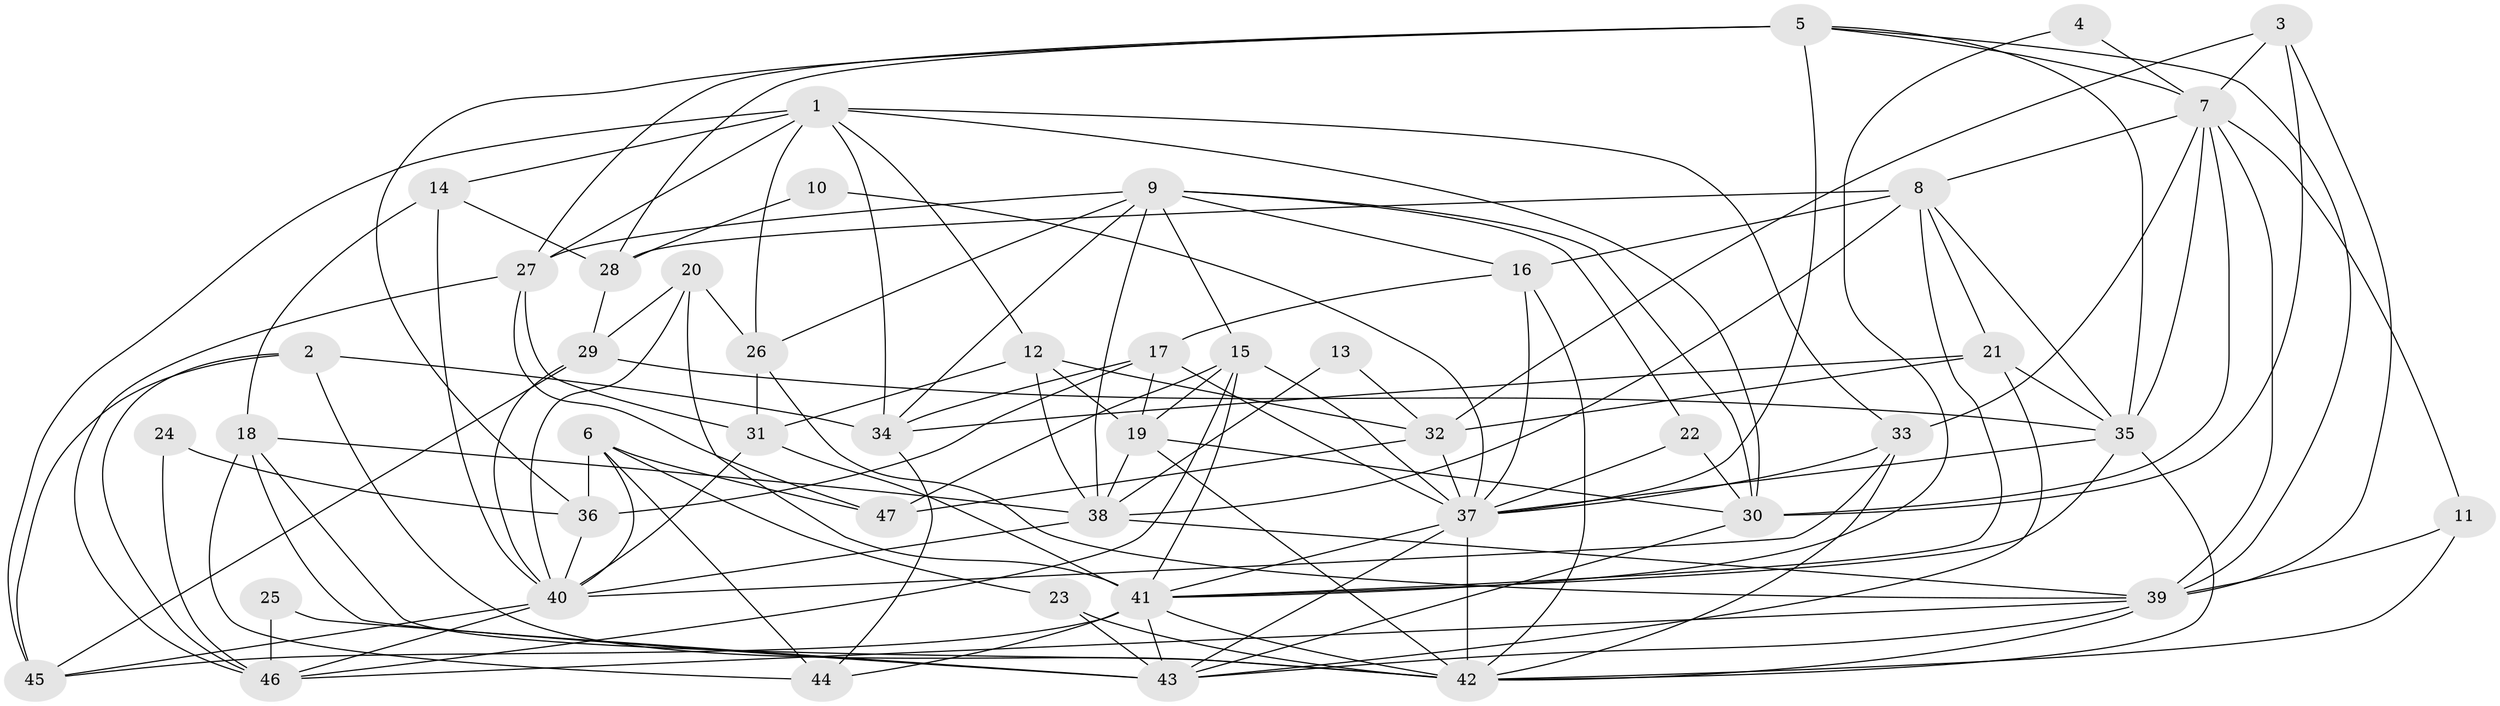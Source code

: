 // original degree distribution, {6: 0.0425531914893617, 5: 0.23404255319148937, 2: 0.11702127659574468, 3: 0.23404255319148937, 4: 0.32978723404255317, 7: 0.031914893617021274, 9: 0.010638297872340425}
// Generated by graph-tools (version 1.1) at 2025/26/03/09/25 03:26:10]
// undirected, 47 vertices, 134 edges
graph export_dot {
graph [start="1"]
  node [color=gray90,style=filled];
  1;
  2;
  3;
  4;
  5;
  6;
  7;
  8;
  9;
  10;
  11;
  12;
  13;
  14;
  15;
  16;
  17;
  18;
  19;
  20;
  21;
  22;
  23;
  24;
  25;
  26;
  27;
  28;
  29;
  30;
  31;
  32;
  33;
  34;
  35;
  36;
  37;
  38;
  39;
  40;
  41;
  42;
  43;
  44;
  45;
  46;
  47;
  1 -- 12 [weight=1.0];
  1 -- 14 [weight=1.0];
  1 -- 26 [weight=1.0];
  1 -- 27 [weight=1.0];
  1 -- 30 [weight=1.0];
  1 -- 33 [weight=1.0];
  1 -- 34 [weight=1.0];
  1 -- 45 [weight=1.0];
  2 -- 34 [weight=1.0];
  2 -- 42 [weight=1.0];
  2 -- 45 [weight=1.0];
  2 -- 46 [weight=1.0];
  3 -- 7 [weight=1.0];
  3 -- 30 [weight=1.0];
  3 -- 32 [weight=1.0];
  3 -- 39 [weight=1.0];
  4 -- 7 [weight=1.0];
  4 -- 41 [weight=1.0];
  5 -- 7 [weight=1.0];
  5 -- 27 [weight=1.0];
  5 -- 28 [weight=1.0];
  5 -- 35 [weight=1.0];
  5 -- 36 [weight=1.0];
  5 -- 37 [weight=1.0];
  5 -- 39 [weight=1.0];
  6 -- 23 [weight=1.0];
  6 -- 36 [weight=1.0];
  6 -- 40 [weight=1.0];
  6 -- 44 [weight=1.0];
  6 -- 47 [weight=1.0];
  7 -- 8 [weight=1.0];
  7 -- 11 [weight=1.0];
  7 -- 30 [weight=1.0];
  7 -- 33 [weight=1.0];
  7 -- 35 [weight=1.0];
  7 -- 39 [weight=1.0];
  8 -- 16 [weight=1.0];
  8 -- 21 [weight=1.0];
  8 -- 28 [weight=2.0];
  8 -- 35 [weight=1.0];
  8 -- 38 [weight=1.0];
  8 -- 41 [weight=1.0];
  9 -- 15 [weight=1.0];
  9 -- 16 [weight=1.0];
  9 -- 22 [weight=1.0];
  9 -- 26 [weight=1.0];
  9 -- 27 [weight=1.0];
  9 -- 30 [weight=1.0];
  9 -- 34 [weight=1.0];
  9 -- 38 [weight=1.0];
  10 -- 28 [weight=1.0];
  10 -- 37 [weight=1.0];
  11 -- 39 [weight=1.0];
  11 -- 42 [weight=1.0];
  12 -- 19 [weight=1.0];
  12 -- 31 [weight=1.0];
  12 -- 32 [weight=1.0];
  12 -- 38 [weight=1.0];
  13 -- 32 [weight=1.0];
  13 -- 38 [weight=1.0];
  14 -- 18 [weight=1.0];
  14 -- 28 [weight=1.0];
  14 -- 40 [weight=1.0];
  15 -- 19 [weight=1.0];
  15 -- 37 [weight=1.0];
  15 -- 41 [weight=1.0];
  15 -- 46 [weight=1.0];
  15 -- 47 [weight=1.0];
  16 -- 17 [weight=1.0];
  16 -- 37 [weight=1.0];
  16 -- 42 [weight=1.0];
  17 -- 19 [weight=1.0];
  17 -- 34 [weight=1.0];
  17 -- 36 [weight=1.0];
  17 -- 37 [weight=1.0];
  18 -- 38 [weight=1.0];
  18 -- 42 [weight=1.0];
  18 -- 43 [weight=1.0];
  18 -- 44 [weight=1.0];
  19 -- 30 [weight=1.0];
  19 -- 38 [weight=1.0];
  19 -- 42 [weight=2.0];
  20 -- 26 [weight=1.0];
  20 -- 29 [weight=1.0];
  20 -- 40 [weight=1.0];
  20 -- 41 [weight=1.0];
  21 -- 32 [weight=1.0];
  21 -- 34 [weight=1.0];
  21 -- 35 [weight=1.0];
  21 -- 43 [weight=1.0];
  22 -- 30 [weight=1.0];
  22 -- 37 [weight=1.0];
  23 -- 42 [weight=1.0];
  23 -- 43 [weight=1.0];
  24 -- 36 [weight=1.0];
  24 -- 46 [weight=1.0];
  25 -- 43 [weight=1.0];
  25 -- 46 [weight=1.0];
  26 -- 31 [weight=1.0];
  26 -- 39 [weight=1.0];
  27 -- 31 [weight=1.0];
  27 -- 46 [weight=1.0];
  27 -- 47 [weight=1.0];
  28 -- 29 [weight=1.0];
  29 -- 35 [weight=1.0];
  29 -- 40 [weight=1.0];
  29 -- 45 [weight=1.0];
  30 -- 43 [weight=1.0];
  31 -- 40 [weight=1.0];
  31 -- 41 [weight=1.0];
  32 -- 37 [weight=2.0];
  32 -- 47 [weight=1.0];
  33 -- 37 [weight=1.0];
  33 -- 40 [weight=1.0];
  33 -- 42 [weight=2.0];
  34 -- 44 [weight=1.0];
  35 -- 37 [weight=1.0];
  35 -- 41 [weight=1.0];
  35 -- 42 [weight=1.0];
  36 -- 40 [weight=1.0];
  37 -- 41 [weight=1.0];
  37 -- 42 [weight=1.0];
  37 -- 43 [weight=1.0];
  38 -- 39 [weight=1.0];
  38 -- 40 [weight=1.0];
  39 -- 42 [weight=1.0];
  39 -- 43 [weight=1.0];
  39 -- 46 [weight=1.0];
  40 -- 45 [weight=1.0];
  40 -- 46 [weight=1.0];
  41 -- 42 [weight=1.0];
  41 -- 43 [weight=1.0];
  41 -- 44 [weight=1.0];
  41 -- 45 [weight=1.0];
}

